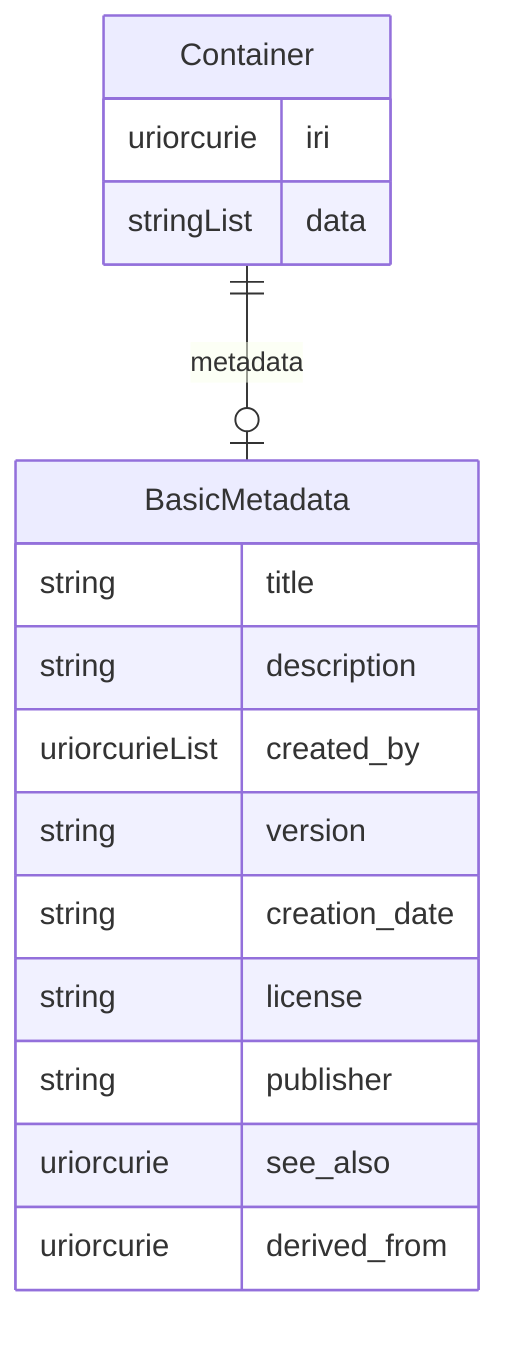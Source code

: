 erDiagram
Container {
    uriorcurie iri  
    stringList data  
}
BasicMetadata {
    string title  
    string description  
    uriorcurieList created_by  
    string version  
    string creation_date  
    string license  
    string publisher  
    uriorcurie see_also  
    uriorcurie derived_from  
}

Container ||--|o BasicMetadata : "metadata"